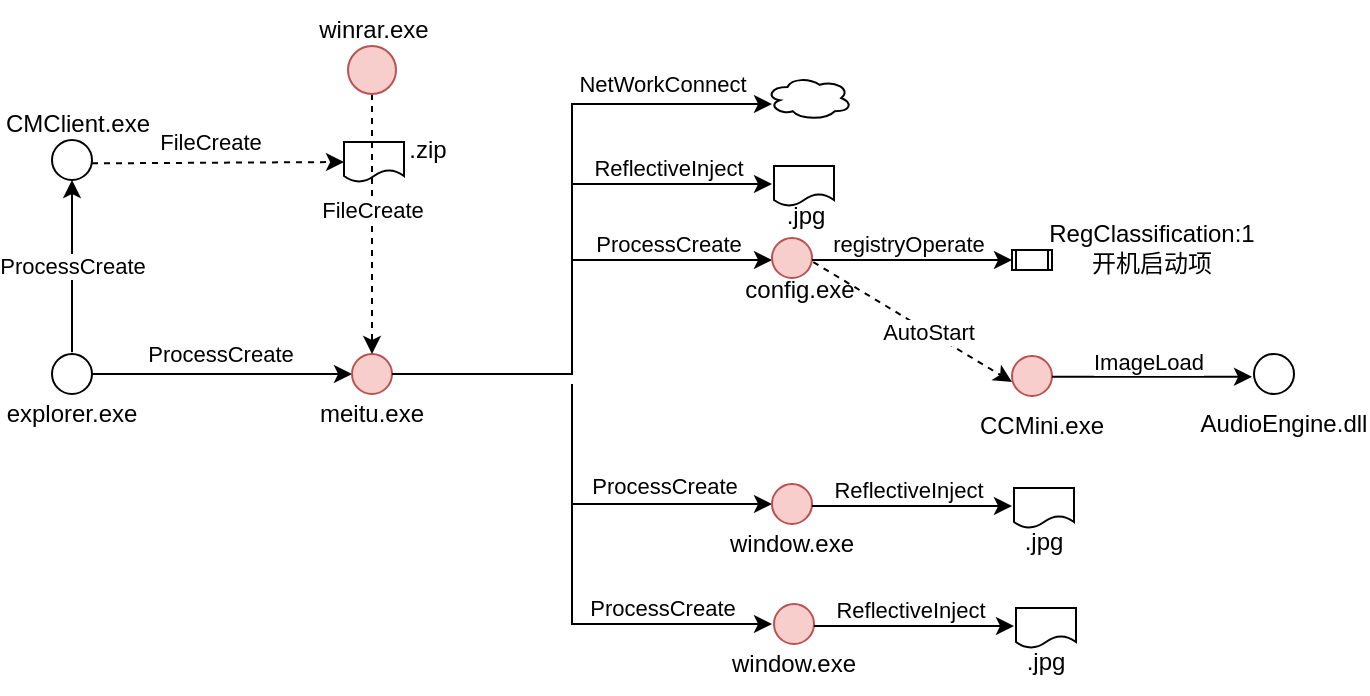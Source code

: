 <mxfile version="24.7.8">
  <diagram name="第 1 页" id="XJoSBAoA7ExluzeK5JhE">
    <mxGraphModel dx="863" dy="381" grid="1" gridSize="10" guides="1" tooltips="1" connect="1" arrows="1" fold="1" page="1" pageScale="1" pageWidth="827" pageHeight="1169" math="0" shadow="0">
      <root>
        <mxCell id="0" />
        <mxCell id="1" parent="0" />
        <mxCell id="cEBeiyXx00uCXnlwp7B7-1" value="" style="ellipse;whiteSpace=wrap;html=1;aspect=fixed;" vertex="1" parent="1">
          <mxGeometry x="140" y="275" width="20" height="20" as="geometry" />
        </mxCell>
        <mxCell id="cEBeiyXx00uCXnlwp7B7-2" value="" style="endArrow=classic;html=1;rounded=0;exitX=1;exitY=0.5;exitDx=0;exitDy=0;" edge="1" parent="1" source="cEBeiyXx00uCXnlwp7B7-1">
          <mxGeometry width="50" height="50" relative="1" as="geometry">
            <mxPoint x="390" y="270" as="sourcePoint" />
            <mxPoint x="290" y="285" as="targetPoint" />
          </mxGeometry>
        </mxCell>
        <mxCell id="cEBeiyXx00uCXnlwp7B7-3" value="ProcessCreate" style="edgeLabel;html=1;align=center;verticalAlign=middle;resizable=0;points=[];" vertex="1" connectable="0" parent="cEBeiyXx00uCXnlwp7B7-2">
          <mxGeometry x="-0.16" y="3" relative="1" as="geometry">
            <mxPoint x="9" y="-7" as="offset" />
          </mxGeometry>
        </mxCell>
        <mxCell id="cEBeiyXx00uCXnlwp7B7-4" value="" style="ellipse;whiteSpace=wrap;html=1;aspect=fixed;fillColor=#f8cecc;strokeColor=#b85450;" vertex="1" parent="1">
          <mxGeometry x="290" y="275" width="20" height="20" as="geometry" />
        </mxCell>
        <mxCell id="cEBeiyXx00uCXnlwp7B7-5" value="" style="endArrow=classic;html=1;rounded=0;entryX=0;entryY=0.5;entryDx=0;entryDy=0;" edge="1" parent="1" target="cEBeiyXx00uCXnlwp7B7-9">
          <mxGeometry width="50" height="50" relative="1" as="geometry">
            <mxPoint x="400" y="290" as="sourcePoint" />
            <mxPoint x="448" y="440" as="targetPoint" />
            <Array as="points">
              <mxPoint x="400" y="350" />
            </Array>
          </mxGeometry>
        </mxCell>
        <mxCell id="cEBeiyXx00uCXnlwp7B7-6" value="ProcessCreate" style="edgeLabel;html=1;align=center;verticalAlign=middle;resizable=0;points=[];" vertex="1" connectable="0" parent="cEBeiyXx00uCXnlwp7B7-5">
          <mxGeometry x="-0.16" y="3" relative="1" as="geometry">
            <mxPoint x="39" y="-6" as="offset" />
          </mxGeometry>
        </mxCell>
        <mxCell id="cEBeiyXx00uCXnlwp7B7-7" value="explorer.exe" style="text;strokeColor=none;align=center;fillColor=none;html=1;verticalAlign=middle;whiteSpace=wrap;rounded=0;" vertex="1" parent="1">
          <mxGeometry x="120" y="290" width="60" height="30" as="geometry" />
        </mxCell>
        <mxCell id="cEBeiyXx00uCXnlwp7B7-8" value="meitu.exe" style="text;strokeColor=none;align=center;fillColor=none;html=1;verticalAlign=middle;whiteSpace=wrap;rounded=0;" vertex="1" parent="1">
          <mxGeometry x="270" y="290" width="60" height="30" as="geometry" />
        </mxCell>
        <mxCell id="cEBeiyXx00uCXnlwp7B7-9" value="" style="ellipse;whiteSpace=wrap;html=1;aspect=fixed;fillColor=#f8cecc;strokeColor=#b85450;" vertex="1" parent="1">
          <mxGeometry x="500" y="340" width="20" height="20" as="geometry" />
        </mxCell>
        <mxCell id="cEBeiyXx00uCXnlwp7B7-12" value="window.exe" style="text;strokeColor=none;align=center;fillColor=none;html=1;verticalAlign=middle;whiteSpace=wrap;rounded=0;" vertex="1" parent="1">
          <mxGeometry x="480" y="355" width="60" height="30" as="geometry" />
        </mxCell>
        <mxCell id="cEBeiyXx00uCXnlwp7B7-19" value="" style="endArrow=classic;html=1;rounded=0;exitX=1;exitY=0.5;exitDx=0;exitDy=0;entryX=0.5;entryY=1;entryDx=0;entryDy=0;" edge="1" parent="1" target="cEBeiyXx00uCXnlwp7B7-21">
          <mxGeometry width="50" height="50" relative="1" as="geometry">
            <mxPoint x="150" y="274.17" as="sourcePoint" />
            <mxPoint x="150" y="190" as="targetPoint" />
          </mxGeometry>
        </mxCell>
        <mxCell id="cEBeiyXx00uCXnlwp7B7-20" value="ProcessCreate" style="edgeLabel;html=1;align=center;verticalAlign=middle;resizable=0;points=[];" vertex="1" connectable="0" parent="cEBeiyXx00uCXnlwp7B7-19">
          <mxGeometry x="-0.16" y="3" relative="1" as="geometry">
            <mxPoint x="3" y="-7" as="offset" />
          </mxGeometry>
        </mxCell>
        <mxCell id="cEBeiyXx00uCXnlwp7B7-21" value="" style="ellipse;whiteSpace=wrap;html=1;aspect=fixed;" vertex="1" parent="1">
          <mxGeometry x="140" y="168" width="20" height="20" as="geometry" />
        </mxCell>
        <mxCell id="cEBeiyXx00uCXnlwp7B7-22" value="CMClient.exe" style="text;strokeColor=none;align=center;fillColor=none;html=1;verticalAlign=middle;whiteSpace=wrap;rounded=0;" vertex="1" parent="1">
          <mxGeometry x="123" y="145" width="60" height="30" as="geometry" />
        </mxCell>
        <mxCell id="cEBeiyXx00uCXnlwp7B7-23" value="" style="endArrow=classic;html=1;rounded=0;exitX=1;exitY=0.5;exitDx=0;exitDy=0;edgeStyle=elbowEdgeStyle;dashed=1;entryX=0;entryY=0.5;entryDx=0;entryDy=0;" edge="1" parent="1" target="cEBeiyXx00uCXnlwp7B7-25">
          <mxGeometry width="50" height="50" relative="1" as="geometry">
            <mxPoint x="160" y="179.58" as="sourcePoint" />
            <mxPoint x="210" y="120" as="targetPoint" />
            <Array as="points">
              <mxPoint x="180" y="180" />
            </Array>
          </mxGeometry>
        </mxCell>
        <mxCell id="cEBeiyXx00uCXnlwp7B7-24" value="FileCreate" style="edgeLabel;html=1;align=center;verticalAlign=middle;resizable=0;points=[];" vertex="1" connectable="0" parent="cEBeiyXx00uCXnlwp7B7-23">
          <mxGeometry x="-0.16" y="3" relative="1" as="geometry">
            <mxPoint x="6" y="-7" as="offset" />
          </mxGeometry>
        </mxCell>
        <mxCell id="cEBeiyXx00uCXnlwp7B7-25" value="" style="shape=document;whiteSpace=wrap;html=1;boundedLbl=1;" vertex="1" parent="1">
          <mxGeometry x="286" y="169" width="30" height="20" as="geometry" />
        </mxCell>
        <mxCell id="cEBeiyXx00uCXnlwp7B7-26" value=".zip" style="text;strokeColor=none;align=center;fillColor=none;html=1;verticalAlign=middle;whiteSpace=wrap;rounded=0;" vertex="1" parent="1">
          <mxGeometry x="298" y="158" width="60" height="30" as="geometry" />
        </mxCell>
        <mxCell id="cEBeiyXx00uCXnlwp7B7-27" value="" style="endArrow=classic;html=1;rounded=0;exitX=0.5;exitY=1;exitDx=0;exitDy=0;edgeStyle=elbowEdgeStyle;dashed=1;entryX=0.5;entryY=0;entryDx=0;entryDy=0;" edge="1" parent="1" source="cEBeiyXx00uCXnlwp7B7-29" target="cEBeiyXx00uCXnlwp7B7-4">
          <mxGeometry width="50" height="50" relative="1" as="geometry">
            <mxPoint x="234.34" y="192.66" as="sourcePoint" />
            <mxPoint x="234" y="271" as="targetPoint" />
            <Array as="points">
              <mxPoint x="300" y="210" />
            </Array>
          </mxGeometry>
        </mxCell>
        <mxCell id="cEBeiyXx00uCXnlwp7B7-28" value="FileCreate" style="edgeLabel;html=1;align=center;verticalAlign=middle;resizable=0;points=[];" vertex="1" connectable="0" parent="cEBeiyXx00uCXnlwp7B7-27">
          <mxGeometry x="-0.16" y="3" relative="1" as="geometry">
            <mxPoint x="-3" y="3" as="offset" />
          </mxGeometry>
        </mxCell>
        <mxCell id="cEBeiyXx00uCXnlwp7B7-29" value="" style="ellipse;whiteSpace=wrap;html=1;aspect=fixed;fillColor=#f8cecc;strokeColor=#b85450;" vertex="1" parent="1">
          <mxGeometry x="288" y="121" width="24" height="24" as="geometry" />
        </mxCell>
        <mxCell id="cEBeiyXx00uCXnlwp7B7-30" value="winrar.exe" style="text;strokeColor=none;align=center;fillColor=none;html=1;verticalAlign=middle;whiteSpace=wrap;rounded=0;" vertex="1" parent="1">
          <mxGeometry x="271" y="98" width="60" height="30" as="geometry" />
        </mxCell>
        <mxCell id="cEBeiyXx00uCXnlwp7B7-33" value="" style="endArrow=classic;html=1;rounded=0;" edge="1" parent="1">
          <mxGeometry width="50" height="50" relative="1" as="geometry">
            <mxPoint x="400" y="350" as="sourcePoint" />
            <mxPoint x="500" y="410" as="targetPoint" />
            <Array as="points">
              <mxPoint x="400" y="410" />
            </Array>
          </mxGeometry>
        </mxCell>
        <mxCell id="cEBeiyXx00uCXnlwp7B7-34" value="ProcessCreate" style="edgeLabel;html=1;align=center;verticalAlign=middle;resizable=0;points=[];" vertex="1" connectable="0" parent="cEBeiyXx00uCXnlwp7B7-33">
          <mxGeometry x="-0.16" y="3" relative="1" as="geometry">
            <mxPoint x="38" y="-5" as="offset" />
          </mxGeometry>
        </mxCell>
        <mxCell id="cEBeiyXx00uCXnlwp7B7-48" value="" style="endArrow=classic;html=1;rounded=0;exitX=1;exitY=0.5;exitDx=0;exitDy=0;" edge="1" parent="1" source="cEBeiyXx00uCXnlwp7B7-4">
          <mxGeometry width="50" height="50" relative="1" as="geometry">
            <mxPoint x="430" y="330" as="sourcePoint" />
            <mxPoint x="500" y="150" as="targetPoint" />
            <Array as="points">
              <mxPoint x="400" y="285" />
              <mxPoint x="400" y="150" />
            </Array>
          </mxGeometry>
        </mxCell>
        <mxCell id="cEBeiyXx00uCXnlwp7B7-50" value="NetWorkConnect" style="edgeLabel;html=1;align=center;verticalAlign=middle;resizable=0;points=[];" vertex="1" connectable="0" parent="cEBeiyXx00uCXnlwp7B7-48">
          <mxGeometry x="0.083" y="3" relative="1" as="geometry">
            <mxPoint x="48" y="-59" as="offset" />
          </mxGeometry>
        </mxCell>
        <mxCell id="cEBeiyXx00uCXnlwp7B7-49" value="" style="ellipse;shape=cloud;whiteSpace=wrap;html=1;" vertex="1" parent="1">
          <mxGeometry x="497" y="136" width="43" height="22" as="geometry" />
        </mxCell>
        <mxCell id="cEBeiyXx00uCXnlwp7B7-53" value="" style="endArrow=classic;html=1;rounded=0;" edge="1" parent="1">
          <mxGeometry width="50" height="50" relative="1" as="geometry">
            <mxPoint x="400" y="190" as="sourcePoint" />
            <mxPoint x="500" y="190" as="targetPoint" />
          </mxGeometry>
        </mxCell>
        <mxCell id="cEBeiyXx00uCXnlwp7B7-57" value="ReflectiveInject" style="edgeLabel;html=1;align=center;verticalAlign=middle;resizable=0;points=[];" vertex="1" connectable="0" parent="cEBeiyXx00uCXnlwp7B7-53">
          <mxGeometry x="0.152" y="-2" relative="1" as="geometry">
            <mxPoint x="-10" y="-10" as="offset" />
          </mxGeometry>
        </mxCell>
        <mxCell id="cEBeiyXx00uCXnlwp7B7-55" value="" style="shape=document;whiteSpace=wrap;html=1;boundedLbl=1;" vertex="1" parent="1">
          <mxGeometry x="501" y="181" width="30" height="20" as="geometry" />
        </mxCell>
        <mxCell id="cEBeiyXx00uCXnlwp7B7-56" value=".jpg" style="text;strokeColor=none;align=center;fillColor=none;html=1;verticalAlign=middle;whiteSpace=wrap;rounded=0;" vertex="1" parent="1">
          <mxGeometry x="487" y="191" width="60" height="30" as="geometry" />
        </mxCell>
        <mxCell id="cEBeiyXx00uCXnlwp7B7-58" value="" style="endArrow=classic;html=1;rounded=0;" edge="1" parent="1">
          <mxGeometry width="50" height="50" relative="1" as="geometry">
            <mxPoint x="400" y="228" as="sourcePoint" />
            <mxPoint x="500" y="228" as="targetPoint" />
          </mxGeometry>
        </mxCell>
        <mxCell id="cEBeiyXx00uCXnlwp7B7-59" value="ProcessCreate" style="edgeLabel;html=1;align=center;verticalAlign=middle;resizable=0;points=[];" vertex="1" connectable="0" parent="cEBeiyXx00uCXnlwp7B7-58">
          <mxGeometry x="0.152" y="-2" relative="1" as="geometry">
            <mxPoint x="-10" y="-10" as="offset" />
          </mxGeometry>
        </mxCell>
        <mxCell id="cEBeiyXx00uCXnlwp7B7-61" value="config.exe" style="text;strokeColor=none;align=center;fillColor=none;html=1;verticalAlign=middle;whiteSpace=wrap;rounded=0;" vertex="1" parent="1">
          <mxGeometry x="484" y="228" width="60" height="30" as="geometry" />
        </mxCell>
        <mxCell id="cEBeiyXx00uCXnlwp7B7-62" value="" style="ellipse;whiteSpace=wrap;html=1;aspect=fixed;fillColor=#f8cecc;strokeColor=#b85450;" vertex="1" parent="1">
          <mxGeometry x="500" y="217" width="20" height="20" as="geometry" />
        </mxCell>
        <mxCell id="cEBeiyXx00uCXnlwp7B7-64" value="" style="endArrow=classic;html=1;rounded=0;" edge="1" parent="1">
          <mxGeometry width="50" height="50" relative="1" as="geometry">
            <mxPoint x="520" y="228" as="sourcePoint" />
            <mxPoint x="620" y="228" as="targetPoint" />
          </mxGeometry>
        </mxCell>
        <mxCell id="cEBeiyXx00uCXnlwp7B7-65" value="registryOperate" style="edgeLabel;html=1;align=center;verticalAlign=middle;resizable=0;points=[];" vertex="1" connectable="0" parent="cEBeiyXx00uCXnlwp7B7-64">
          <mxGeometry x="0.152" y="-2" relative="1" as="geometry">
            <mxPoint x="-10" y="-10" as="offset" />
          </mxGeometry>
        </mxCell>
        <mxCell id="cEBeiyXx00uCXnlwp7B7-66" value="RegClassification:1&lt;br&gt;开机启动项" style="text;strokeColor=none;align=center;fillColor=none;html=1;verticalAlign=middle;whiteSpace=wrap;rounded=0;" vertex="1" parent="1">
          <mxGeometry x="652" y="207" width="76" height="30" as="geometry" />
        </mxCell>
        <mxCell id="cEBeiyXx00uCXnlwp7B7-68" value="" style="shape=process;whiteSpace=wrap;html=1;backgroundOutline=1;" vertex="1" parent="1">
          <mxGeometry x="620" y="223" width="20" height="10" as="geometry" />
        </mxCell>
        <mxCell id="cEBeiyXx00uCXnlwp7B7-69" value="" style="endArrow=classic;html=1;rounded=0;exitX=0.611;exitY=0.035;exitDx=0;exitDy=0;exitPerimeter=0;dashed=1;" edge="1" parent="1" source="cEBeiyXx00uCXnlwp7B7-61">
          <mxGeometry width="50" height="50" relative="1" as="geometry">
            <mxPoint x="520" y="289" as="sourcePoint" />
            <mxPoint x="620" y="289" as="targetPoint" />
          </mxGeometry>
        </mxCell>
        <mxCell id="cEBeiyXx00uCXnlwp7B7-70" value="AutoStart" style="edgeLabel;html=1;align=center;verticalAlign=middle;resizable=0;points=[];" vertex="1" connectable="0" parent="cEBeiyXx00uCXnlwp7B7-69">
          <mxGeometry x="0.152" y="-2" relative="1" as="geometry">
            <mxPoint x="1" y="-2" as="offset" />
          </mxGeometry>
        </mxCell>
        <mxCell id="cEBeiyXx00uCXnlwp7B7-71" value="CCMini.exe" style="text;strokeColor=none;align=center;fillColor=none;html=1;verticalAlign=middle;whiteSpace=wrap;rounded=0;" vertex="1" parent="1">
          <mxGeometry x="597" y="296" width="76" height="30" as="geometry" />
        </mxCell>
        <mxCell id="cEBeiyXx00uCXnlwp7B7-73" value="" style="ellipse;whiteSpace=wrap;html=1;aspect=fixed;fillColor=#f8cecc;strokeColor=#b85450;" vertex="1" parent="1">
          <mxGeometry x="620" y="276" width="20" height="20" as="geometry" />
        </mxCell>
        <mxCell id="cEBeiyXx00uCXnlwp7B7-75" value="" style="endArrow=classic;html=1;rounded=0;" edge="1" parent="1">
          <mxGeometry width="50" height="50" relative="1" as="geometry">
            <mxPoint x="520" y="351" as="sourcePoint" />
            <mxPoint x="620" y="351" as="targetPoint" />
          </mxGeometry>
        </mxCell>
        <mxCell id="cEBeiyXx00uCXnlwp7B7-76" value="ReflectiveInject" style="edgeLabel;html=1;align=center;verticalAlign=middle;resizable=0;points=[];" vertex="1" connectable="0" parent="cEBeiyXx00uCXnlwp7B7-75">
          <mxGeometry x="0.152" y="-2" relative="1" as="geometry">
            <mxPoint x="-10" y="-10" as="offset" />
          </mxGeometry>
        </mxCell>
        <mxCell id="cEBeiyXx00uCXnlwp7B7-77" value="" style="shape=document;whiteSpace=wrap;html=1;boundedLbl=1;" vertex="1" parent="1">
          <mxGeometry x="621" y="342" width="30" height="20" as="geometry" />
        </mxCell>
        <mxCell id="cEBeiyXx00uCXnlwp7B7-78" value=".jpg" style="text;strokeColor=none;align=center;fillColor=none;html=1;verticalAlign=middle;whiteSpace=wrap;rounded=0;" vertex="1" parent="1">
          <mxGeometry x="606" y="354" width="60" height="30" as="geometry" />
        </mxCell>
        <mxCell id="cEBeiyXx00uCXnlwp7B7-79" value="" style="ellipse;whiteSpace=wrap;html=1;aspect=fixed;fillColor=#f8cecc;strokeColor=#b85450;" vertex="1" parent="1">
          <mxGeometry x="501" y="400" width="20" height="20" as="geometry" />
        </mxCell>
        <mxCell id="cEBeiyXx00uCXnlwp7B7-80" value="window.exe" style="text;strokeColor=none;align=center;fillColor=none;html=1;verticalAlign=middle;whiteSpace=wrap;rounded=0;" vertex="1" parent="1">
          <mxGeometry x="481" y="415" width="60" height="30" as="geometry" />
        </mxCell>
        <mxCell id="cEBeiyXx00uCXnlwp7B7-81" value="" style="endArrow=classic;html=1;rounded=0;" edge="1" parent="1">
          <mxGeometry width="50" height="50" relative="1" as="geometry">
            <mxPoint x="521" y="411" as="sourcePoint" />
            <mxPoint x="621" y="411" as="targetPoint" />
          </mxGeometry>
        </mxCell>
        <mxCell id="cEBeiyXx00uCXnlwp7B7-82" value="ReflectiveInject" style="edgeLabel;html=1;align=center;verticalAlign=middle;resizable=0;points=[];" vertex="1" connectable="0" parent="cEBeiyXx00uCXnlwp7B7-81">
          <mxGeometry x="0.152" y="-2" relative="1" as="geometry">
            <mxPoint x="-10" y="-10" as="offset" />
          </mxGeometry>
        </mxCell>
        <mxCell id="cEBeiyXx00uCXnlwp7B7-83" value="" style="shape=document;whiteSpace=wrap;html=1;boundedLbl=1;" vertex="1" parent="1">
          <mxGeometry x="622" y="402" width="30" height="20" as="geometry" />
        </mxCell>
        <mxCell id="cEBeiyXx00uCXnlwp7B7-84" value=".jpg" style="text;strokeColor=none;align=center;fillColor=none;html=1;verticalAlign=middle;whiteSpace=wrap;rounded=0;" vertex="1" parent="1">
          <mxGeometry x="607" y="414" width="60" height="30" as="geometry" />
        </mxCell>
        <mxCell id="cEBeiyXx00uCXnlwp7B7-85" value="" style="endArrow=classic;html=1;rounded=0;" edge="1" parent="1">
          <mxGeometry width="50" height="50" relative="1" as="geometry">
            <mxPoint x="640" y="286.43" as="sourcePoint" />
            <mxPoint x="740" y="286.43" as="targetPoint" />
          </mxGeometry>
        </mxCell>
        <mxCell id="cEBeiyXx00uCXnlwp7B7-86" value="ImageLoad" style="edgeLabel;html=1;align=center;verticalAlign=middle;resizable=0;points=[];" vertex="1" connectable="0" parent="cEBeiyXx00uCXnlwp7B7-85">
          <mxGeometry x="0.152" y="-2" relative="1" as="geometry">
            <mxPoint x="-10" y="-10" as="offset" />
          </mxGeometry>
        </mxCell>
        <mxCell id="cEBeiyXx00uCXnlwp7B7-88" value="AudioEngine.dll" style="text;strokeColor=none;align=center;fillColor=none;html=1;verticalAlign=middle;whiteSpace=wrap;rounded=0;" vertex="1" parent="1">
          <mxGeometry x="718" y="295" width="76" height="30" as="geometry" />
        </mxCell>
        <mxCell id="cEBeiyXx00uCXnlwp7B7-89" value="" style="ellipse;whiteSpace=wrap;html=1;aspect=fixed;" vertex="1" parent="1">
          <mxGeometry x="741" y="275" width="20" height="20" as="geometry" />
        </mxCell>
      </root>
    </mxGraphModel>
  </diagram>
</mxfile>
